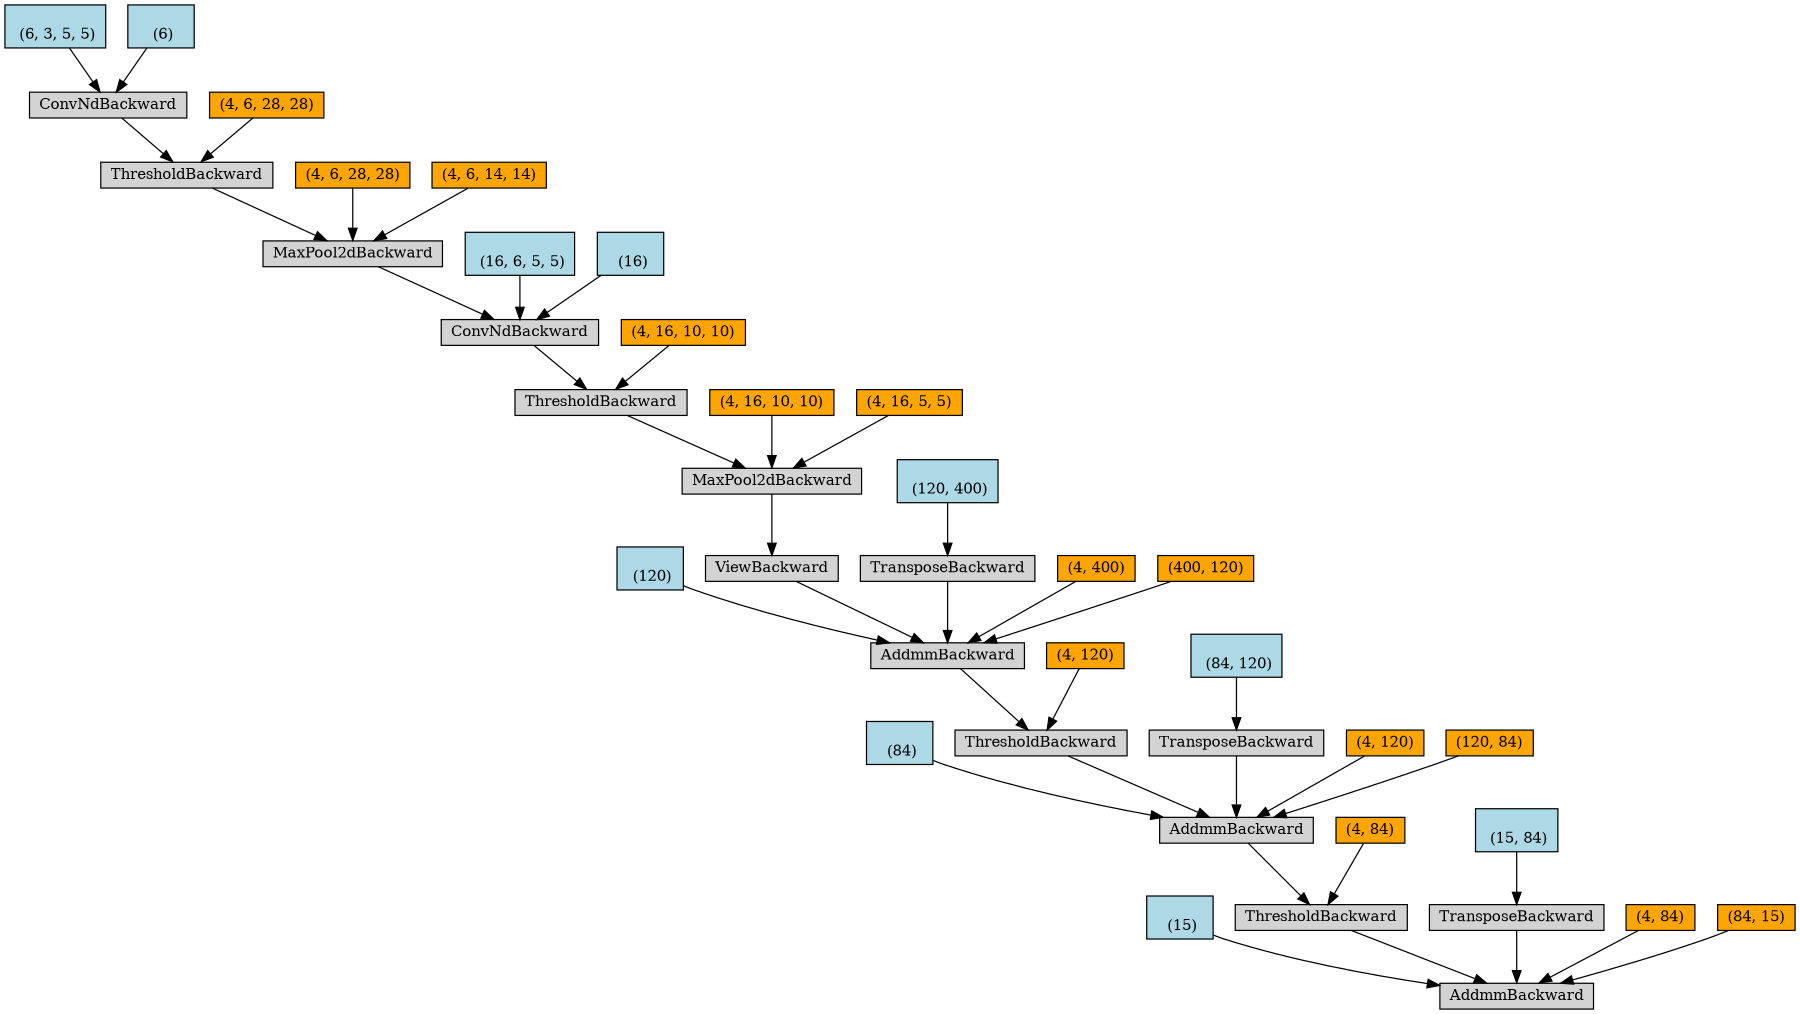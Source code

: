 digraph {
	graph [size="12,12"]
	node [align=left fontsize=12 height=0.2 ranksep=0.1 shape=box style=filled]
	139723095810600 [label=AddmmBackward]
	139723095608064 -> 139723095810600
	139723095608064 [label="
 (15)" fillcolor=lightblue]
	139723095810120 -> 139723095810600
	139723095810120 [label=ThresholdBackward]
	139723095998040 -> 139723095810120
	139723095998040 [label=AddmmBackward]
	139723095608288 -> 139723095998040
	139723095608288 [label="
 (84)" fillcolor=lightblue]
	139723095997560 -> 139723095998040
	139723095997560 [label=ThresholdBackward]
	139723095997320 -> 139723095997560
	139723095997320 [label=AddmmBackward]
	139723095608568 -> 139723095997320
	139723095608568 [label="
 (120)" fillcolor=lightblue]
	139723095996840 -> 139723095997320
	139723095996840 [label=ViewBackward]
	139723095996600 -> 139723095996840
	139723095996600 [label=MaxPool2dBackward]
	139723095996360 -> 139723095996600
	139723095996360 [label=ThresholdBackward]
	139723095608848 -> 139723095996360
	139723095608848 [label=ConvNdBackward]
	139723095996120 -> 139723095608848
	139723095996120 [label=MaxPool2dBackward]
	139723105003224 -> 139723095996120
	139723105003224 [label=ThresholdBackward]
	139723095609184 -> 139723105003224
	139723095609184 [label=ConvNdBackward]
	139723095609296 -> 139723095609184
	139723095609296 [label="
 (6, 3, 5, 5)" fillcolor=lightblue]
	139723095736392 -> 139723095609184
	139723095736392 [label="
 (6)" fillcolor=lightblue]
	139723095676104 -> 139723105003224
	139723095676104 [label="(4, 6, 28, 28)" fillcolor=orange]
	139723095676488 -> 139723095996120
	139723095676488 [label="(4, 6, 28, 28)" fillcolor=orange]
	139723095676424 -> 139723095996120
	139723095676424 [label="(4, 6, 14, 14)" fillcolor=orange]
	139723095608960 -> 139723095608848
	139723095608960 [label="
 (16, 6, 5, 5)" fillcolor=lightblue]
	139723095609016 -> 139723095608848
	139723095609016 [label="
 (16)" fillcolor=lightblue]
	139723095676232 -> 139723095996360
	139723095676232 [label="(4, 16, 10, 10)" fillcolor=orange]
	139723095676616 -> 139723095996600
	139723095676616 [label="(4, 16, 10, 10)" fillcolor=orange]
	139723095676680 -> 139723095996600
	139723095676680 [label="(4, 16, 5, 5)" fillcolor=orange]
	139723095997080 -> 139723095997320
	139723095997080 [label=TransposeBackward]
	139723095608792 -> 139723095997080
	139723095608792 [label="
 (120, 400)" fillcolor=lightblue]
	139723095676552 -> 139723095997320
	139723095676552 [label="(4, 400)" fillcolor=orange]
	139723095676744 -> 139723095997320
	139723095676744 [label="(400, 120)" fillcolor=orange]
	139723095676808 -> 139723095997560
	139723095676808 [label="(4, 120)" fillcolor=orange]
	139723095997800 -> 139723095998040
	139723095997800 [label=TransposeBackward]
	139723095608624 -> 139723095997800
	139723095608624 [label="
 (84, 120)" fillcolor=lightblue]
	139723095676872 -> 139723095998040
	139723095676872 [label="(4, 120)" fillcolor=orange]
	139723095676936 -> 139723095998040
	139723095676936 [label="(120, 84)" fillcolor=orange]
	139723095677000 -> 139723095810120
	139723095677000 [label="(4, 84)" fillcolor=orange]
	139723095810360 -> 139723095810600
	139723095810360 [label=TransposeBackward]
	139723095608344 -> 139723095810360
	139723095608344 [label="
 (15, 84)" fillcolor=lightblue]
	139723095677192 -> 139723095810600
	139723095677192 [label="(4, 84)" fillcolor=orange]
	139723095677064 -> 139723095810600
	139723095677064 [label="(84, 15)" fillcolor=orange]
}
